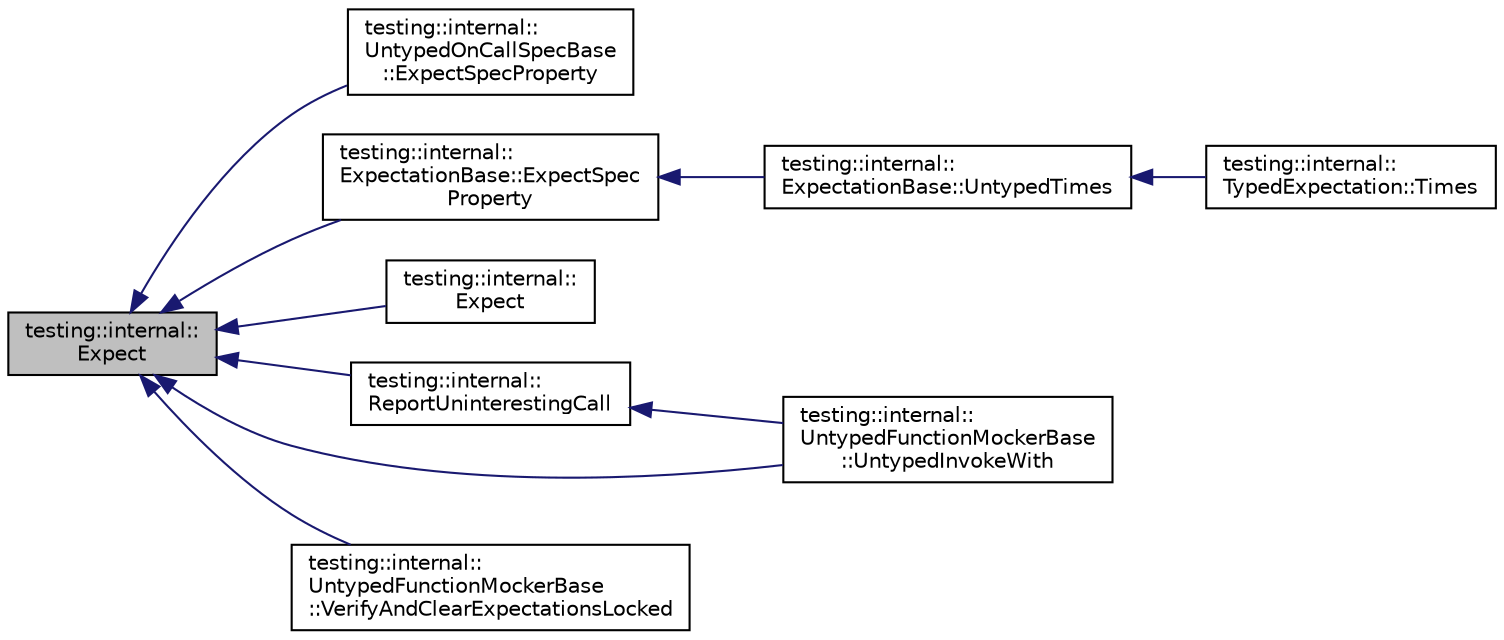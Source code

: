 digraph "testing::internal::Expect"
{
  edge [fontname="Helvetica",fontsize="10",labelfontname="Helvetica",labelfontsize="10"];
  node [fontname="Helvetica",fontsize="10",shape=record];
  rankdir="LR";
  Node665 [label="testing::internal::\lExpect",height=0.2,width=0.4,color="black", fillcolor="grey75", style="filled", fontcolor="black"];
  Node665 -> Node666 [dir="back",color="midnightblue",fontsize="10",style="solid",fontname="Helvetica"];
  Node666 [label="testing::internal::\lUntypedOnCallSpecBase\l::ExpectSpecProperty",height=0.2,width=0.4,color="black", fillcolor="white", style="filled",URL="$d3/d7f/classtesting_1_1internal_1_1_untyped_on_call_spec_base.html#a31ccd62aaa82c640c451ac92b4a33086"];
  Node665 -> Node667 [dir="back",color="midnightblue",fontsize="10",style="solid",fontname="Helvetica"];
  Node667 [label="testing::internal::\lExpectationBase::ExpectSpec\lProperty",height=0.2,width=0.4,color="black", fillcolor="white", style="filled",URL="$d6/de4/classtesting_1_1internal_1_1_expectation_base.html#af261dd0d844ab9db2328c37845c736c4"];
  Node667 -> Node668 [dir="back",color="midnightblue",fontsize="10",style="solid",fontname="Helvetica"];
  Node668 [label="testing::internal::\lExpectationBase::UntypedTimes",height=0.2,width=0.4,color="black", fillcolor="white", style="filled",URL="$d6/de4/classtesting_1_1internal_1_1_expectation_base.html#a05bbd7fea6ea3c740ea095ea7462bc07"];
  Node668 -> Node669 [dir="back",color="midnightblue",fontsize="10",style="solid",fontname="Helvetica"];
  Node669 [label="testing::internal::\lTypedExpectation::Times",height=0.2,width=0.4,color="black", fillcolor="white", style="filled",URL="$d2/d4b/classtesting_1_1internal_1_1_typed_expectation.html#a9a4c34ee5c6e6adc880a22f61f33da57"];
  Node665 -> Node670 [dir="back",color="midnightblue",fontsize="10",style="solid",fontname="Helvetica"];
  Node670 [label="testing::internal::\lExpect",height=0.2,width=0.4,color="black", fillcolor="white", style="filled",URL="$d0/da7/namespacetesting_1_1internal.html#a0dfe8a755bd02aa5ea162764b61a9d97"];
  Node665 -> Node671 [dir="back",color="midnightblue",fontsize="10",style="solid",fontname="Helvetica"];
  Node671 [label="testing::internal::\lReportUninterestingCall",height=0.2,width=0.4,color="black", fillcolor="white", style="filled",URL="$d0/da7/namespacetesting_1_1internal.html#af045b703d8487374620a8106a76814ee"];
  Node671 -> Node672 [dir="back",color="midnightblue",fontsize="10",style="solid",fontname="Helvetica"];
  Node672 [label="testing::internal::\lUntypedFunctionMockerBase\l::UntypedInvokeWith",height=0.2,width=0.4,color="black", fillcolor="white", style="filled",URL="$d3/d5f/classtesting_1_1internal_1_1_untyped_function_mocker_base.html#adaec41c0ba8a07c2415f6c8efa0ca54f"];
  Node665 -> Node672 [dir="back",color="midnightblue",fontsize="10",style="solid",fontname="Helvetica"];
  Node665 -> Node673 [dir="back",color="midnightblue",fontsize="10",style="solid",fontname="Helvetica"];
  Node673 [label="testing::internal::\lUntypedFunctionMockerBase\l::VerifyAndClearExpectationsLocked",height=0.2,width=0.4,color="black", fillcolor="white", style="filled",URL="$d3/d5f/classtesting_1_1internal_1_1_untyped_function_mocker_base.html#a3f1d62a1662a3daa2895b3af963be269"];
}
